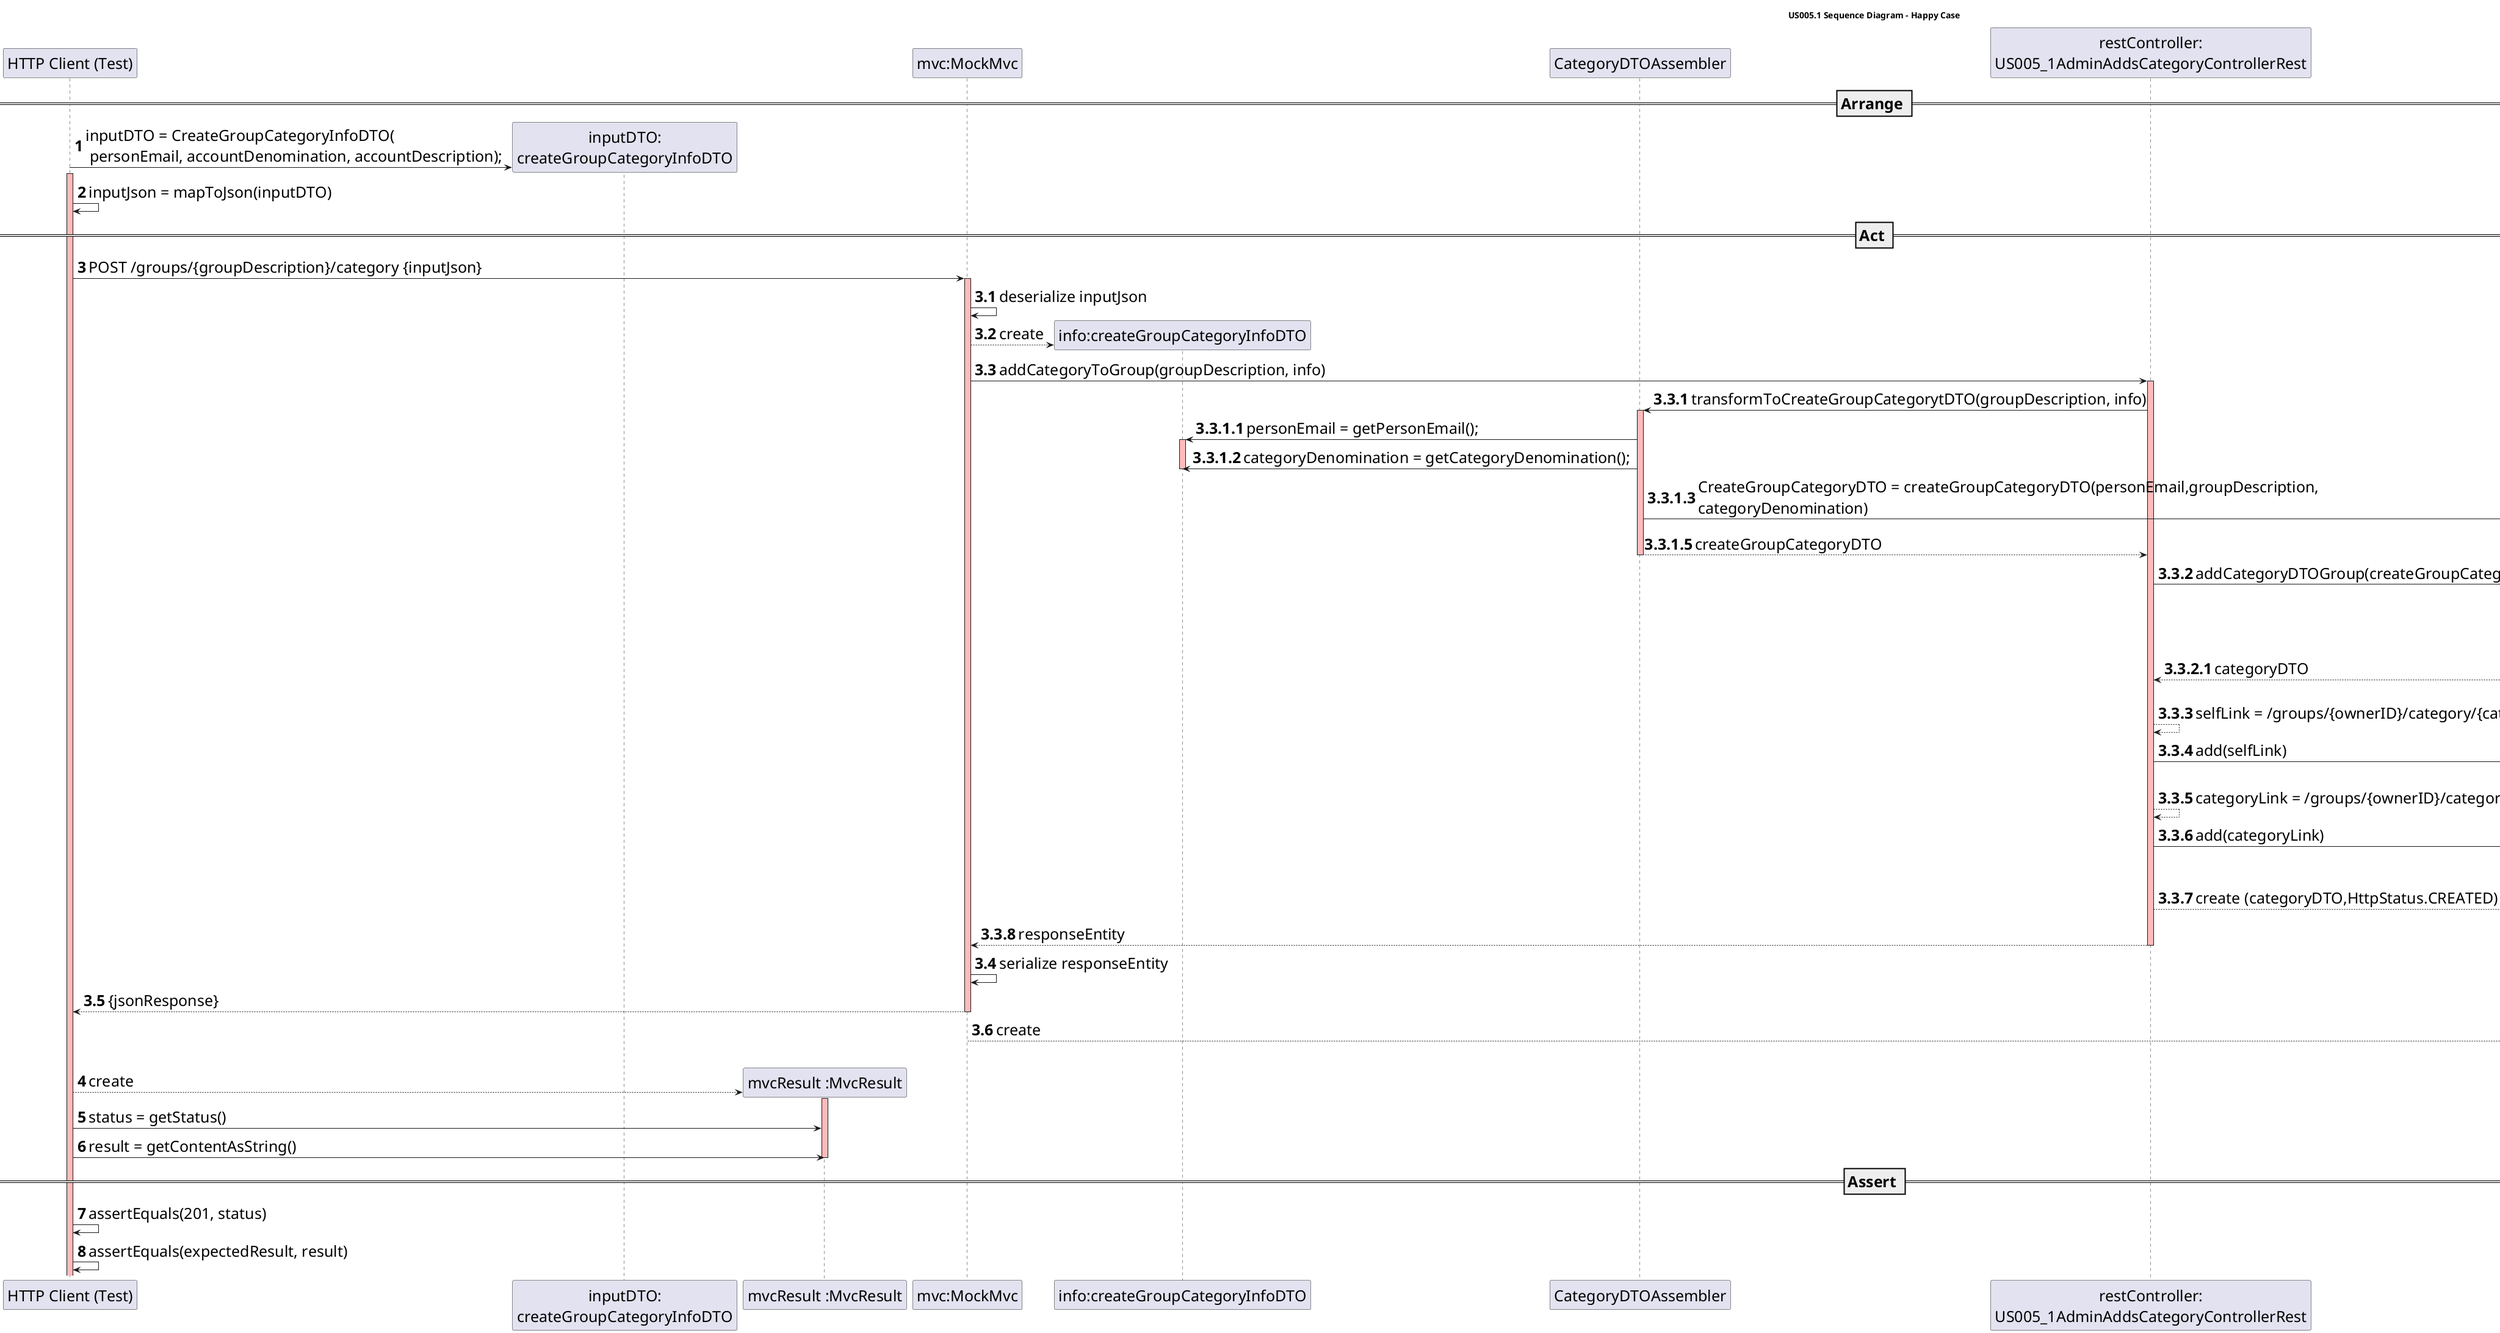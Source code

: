 @startuml
skinparam DefaultFontSize 25
title US005.1 Sequence Diagram - Happy Case

participant "HTTP Client (Test)"
participant "inputDTO:\ncreateGroupCategoryInfoDTO"
participant "mvcResult :MvcResult"
participant "mvc:MockMvc"
participant "info:createGroupCategoryInfoDTO"
participant "CategoryDTOAssembler"
participant "restController:\nUS005_1AdminAddsCategoryControllerRest"
participant "categoryDTO:CategoryDTO"
participant "service:\nUS005_1AdminAddsCategoryToGroupService"


== Arrange ==
autonumber
create "inputDTO:\ncreateGroupCategoryInfoDTO"
"HTTP Client (Test)" -> "inputDTO:\ncreateGroupCategoryInfoDTO": inputDTO = CreateGroupCategoryInfoDTO(\n personEmail, accountDenomination, accountDescription);
activate "HTTP Client (Test)" #FFBBBB
"HTTP Client (Test)" -> "HTTP Client (Test)": inputJson = mapToJson(inputDTO)


== Act ==

"HTTP Client (Test)" -> "mvc:MockMvc" : POST /groups/{groupDescription}/category {inputJson}
activate "mvc:MockMvc"  #FFBBBB

autonumber 3.1
"mvc:MockMvc" -> "mvc:MockMvc" : deserialize inputJson
create "info:createGroupCategoryInfoDTO"
"mvc:MockMvc"-->"info:createGroupCategoryInfoDTO" :create


"mvc:MockMvc"-> "restController:\nUS005_1AdminAddsCategoryControllerRest": addCategoryToGroup(groupDescription, info)
activate "restController:\nUS005_1AdminAddsCategoryControllerRest" #FFBBBB
autonumber 3.3.1
"restController:\nUS005_1AdminAddsCategoryControllerRest"-> "CategoryDTOAssembler":transformToCreateGroupCategorytDTO(groupDescription, info)
activate "CategoryDTOAssembler" #FFBBBB
autonumber 3.3.1.1


"CategoryDTOAssembler" -> "info:createGroupCategoryInfoDTO" : personEmail = getPersonEmail();
activate "info:createGroupCategoryInfoDTO" #FFBBBB
"CategoryDTOAssembler" -> "info:createGroupCategoryInfoDTO" : categoryDenomination = getCategoryDenomination();
deactivate "info:createGroupCategoryInfoDTO"

create "createGroupCategoryDTO:\nCreateGroupCategoryDTO"
"CategoryDTOAssembler" -> "createGroupCategoryDTO:\nCreateGroupCategoryDTO" : CreateGroupCategoryDTO = createGroupCategoryDTO(personEmail,groupDescription, \ncategoryDenomination)
deactivate "createGroupCategoryDTO:\nCreateGroupCategoryDTO"
autonumber 3.3.1.5
"CategoryDTOAssembler" --> "restController:\nUS005_1AdminAddsCategoryControllerRest" : createGroupCategoryDTO
deactivate "CategoryDTOAssembler"

autonumber 3.3.2
"restController:\nUS005_1AdminAddsCategoryControllerRest"->"service:\nUS005_1AdminAddsCategoryToGroupService": addCategoryDTOGroup(createGroupCategoryDTO)
activate "service:\nUS005_1AdminAddsCategoryToGroupService" #FFBBBB
autonumber 3.3.2.1
|||
ref over "service:\nUS005_1AdminAddsCategoryToGroupService": US005_1AdminAddsCategory_Part2
"service:\nUS005_1AdminAddsCategoryToGroupService" --> "restController:\nUS005_1AdminAddsCategoryControllerRest" : categoryDTO
|||
autonumber 3.3.3
deactivate "service:\nUS005_1AdminAddsCategoryToGroupService" #FFBBBB
"restController:\nUS005_1AdminAddsCategoryControllerRest"--> "restController:\nUS005_1AdminAddsCategoryControllerRest": selfLink = /groups/{ownerID}/category/{categoryDenomination}
"restController:\nUS005_1AdminAddsCategoryControllerRest"-> "categoryDTO:CategoryDTO": add(selfLink)
activate "categoryDTO:CategoryDTO" #FFBBBB
deactivate "categoryDTO:CategoryDTO" #FFBBBB

"restController:\nUS005_1AdminAddsCategoryControllerRest"--> "restController:\nUS005_1AdminAddsCategoryControllerRest": categoryLink = /groups/{ownerID}/category
"restController:\nUS005_1AdminAddsCategoryControllerRest"-> "categoryDTO:CategoryDTO": add(categoryLink)
activate "categoryDTO:CategoryDTO" #FFBBBB
deactivate "categoryDTO:CategoryDTO" #FFBBBB
|||
create "responseEntity:Response Entity"
"restController:\nUS005_1AdminAddsCategoryControllerRest" --> "responseEntity:Response Entity" : create (categoryDTO,HttpStatus.CREATED)
"restController:\nUS005_1AdminAddsCategoryControllerRest" --> "mvc:MockMvc": responseEntity
deactivate "restController:\nUS005_1AdminAddsCategoryControllerRest"
deactivate "restController:\nUS005_1AdminAddsCategoryControllerRest"

autonumber 3.4
"mvc:MockMvc" -> "mvc:MockMvc" : serialize responseEntity

"HTTP Client (Test)" <-- "mvc:MockMvc" : {jsonResponse}
deactivate "mvc:MockMvc"


create "resultAction:ResultAction"
"resultAction:ResultAction" <-- "mvc:MockMvc" : create
activate "resultAction:ResultAction" #FFBBBB
deactivate "mvc:MockMvc"



autonumber 4
|||
create "mvcResult :MvcResult"
"HTTP Client (Test)" --> "mvcResult :MvcResult" : create

autonumber 5
activate "mvcResult :MvcResult" #FFBBBB
"HTTP Client (Test)" -> "mvcResult :MvcResult" : status = getStatus()
"HTTP Client (Test)" -> "mvcResult :MvcResult" : result = getContentAsString()
deactivate "mvcResult :MvcResult" #FFBBBB

== Assert ==

"HTTP Client (Test)" -> "HTTP Client (Test)" : assertEquals(201, status)
"HTTP Client (Test)" -> "HTTP Client (Test)" : assertEquals(expectedResult, result)

deactivate "service:\nUS005_1AdminAddsCategoryToGroupService"

@enduml